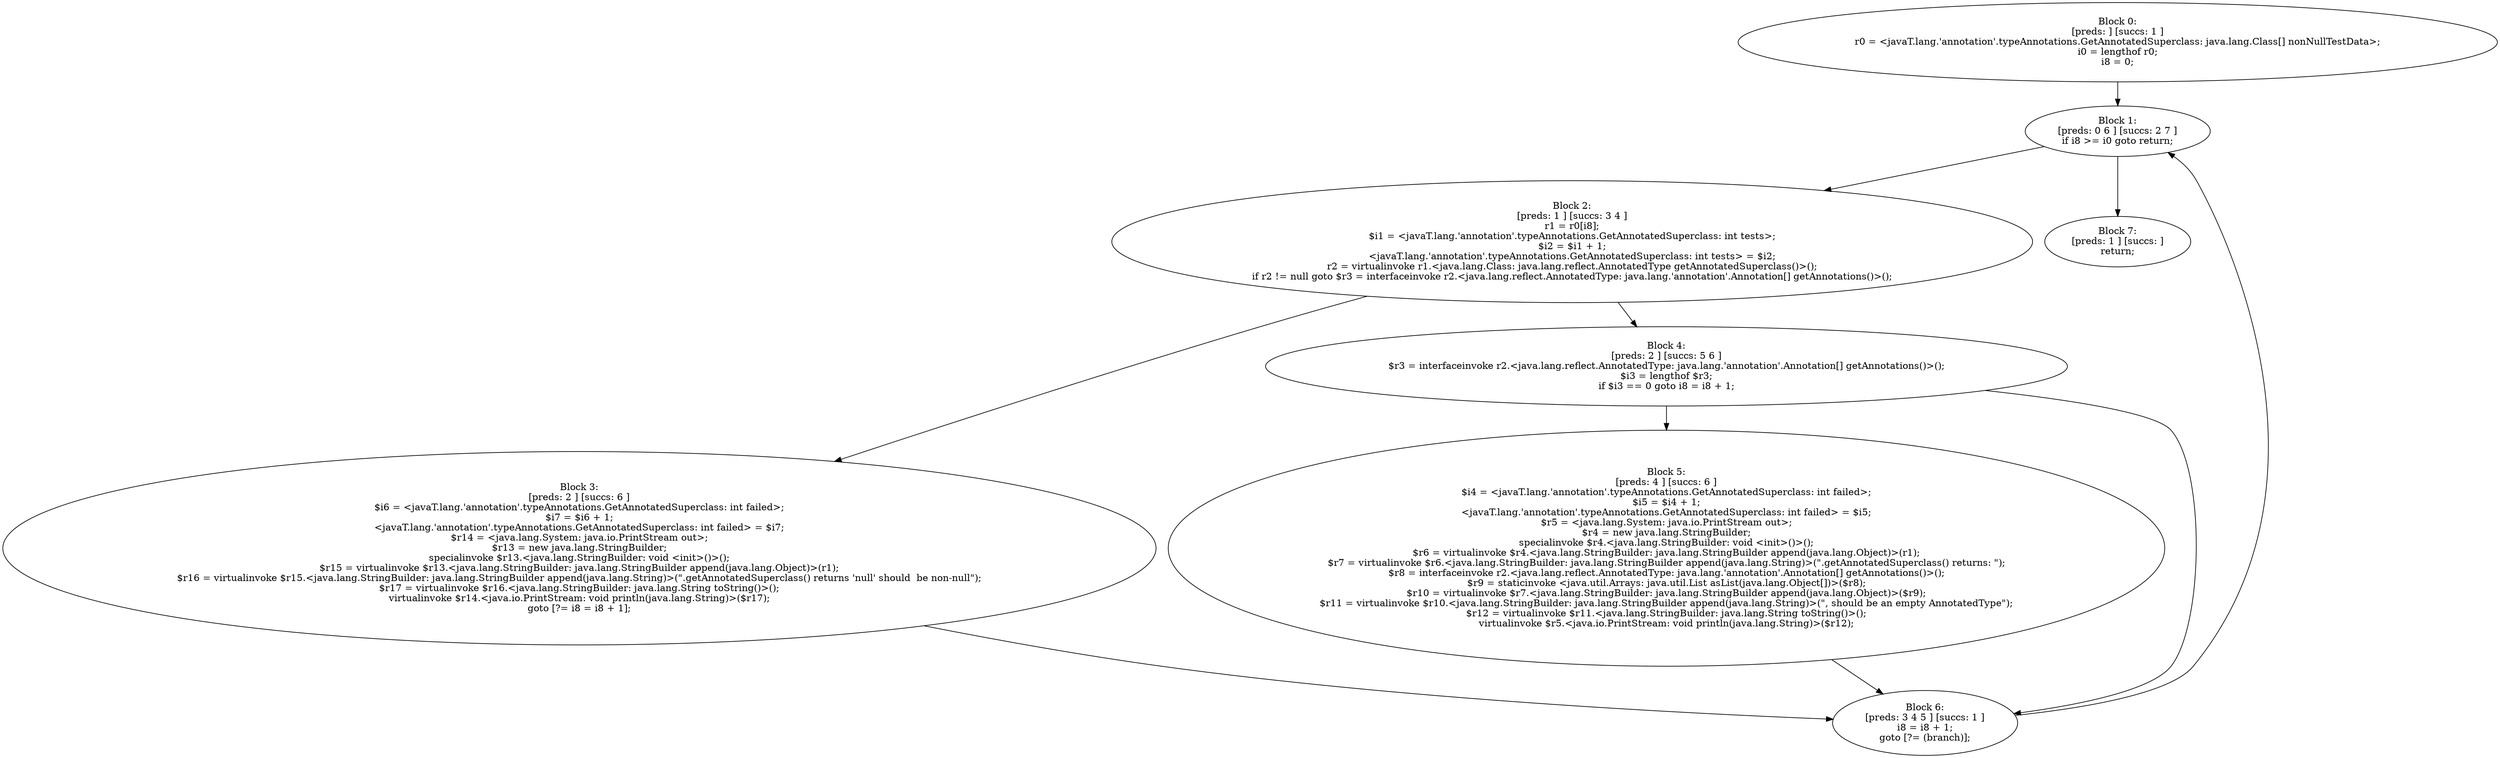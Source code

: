 digraph "unitGraph" {
    "Block 0:
[preds: ] [succs: 1 ]
r0 = <javaT.lang.'annotation'.typeAnnotations.GetAnnotatedSuperclass: java.lang.Class[] nonNullTestData>;
i0 = lengthof r0;
i8 = 0;
"
    "Block 1:
[preds: 0 6 ] [succs: 2 7 ]
if i8 >= i0 goto return;
"
    "Block 2:
[preds: 1 ] [succs: 3 4 ]
r1 = r0[i8];
$i1 = <javaT.lang.'annotation'.typeAnnotations.GetAnnotatedSuperclass: int tests>;
$i2 = $i1 + 1;
<javaT.lang.'annotation'.typeAnnotations.GetAnnotatedSuperclass: int tests> = $i2;
r2 = virtualinvoke r1.<java.lang.Class: java.lang.reflect.AnnotatedType getAnnotatedSuperclass()>();
if r2 != null goto $r3 = interfaceinvoke r2.<java.lang.reflect.AnnotatedType: java.lang.'annotation'.Annotation[] getAnnotations()>();
"
    "Block 3:
[preds: 2 ] [succs: 6 ]
$i6 = <javaT.lang.'annotation'.typeAnnotations.GetAnnotatedSuperclass: int failed>;
$i7 = $i6 + 1;
<javaT.lang.'annotation'.typeAnnotations.GetAnnotatedSuperclass: int failed> = $i7;
$r14 = <java.lang.System: java.io.PrintStream out>;
$r13 = new java.lang.StringBuilder;
specialinvoke $r13.<java.lang.StringBuilder: void <init>()>();
$r15 = virtualinvoke $r13.<java.lang.StringBuilder: java.lang.StringBuilder append(java.lang.Object)>(r1);
$r16 = virtualinvoke $r15.<java.lang.StringBuilder: java.lang.StringBuilder append(java.lang.String)>(\".getAnnotatedSuperclass() returns \'null\' should  be non-null\");
$r17 = virtualinvoke $r16.<java.lang.StringBuilder: java.lang.String toString()>();
virtualinvoke $r14.<java.io.PrintStream: void println(java.lang.String)>($r17);
goto [?= i8 = i8 + 1];
"
    "Block 4:
[preds: 2 ] [succs: 5 6 ]
$r3 = interfaceinvoke r2.<java.lang.reflect.AnnotatedType: java.lang.'annotation'.Annotation[] getAnnotations()>();
$i3 = lengthof $r3;
if $i3 == 0 goto i8 = i8 + 1;
"
    "Block 5:
[preds: 4 ] [succs: 6 ]
$i4 = <javaT.lang.'annotation'.typeAnnotations.GetAnnotatedSuperclass: int failed>;
$i5 = $i4 + 1;
<javaT.lang.'annotation'.typeAnnotations.GetAnnotatedSuperclass: int failed> = $i5;
$r5 = <java.lang.System: java.io.PrintStream out>;
$r4 = new java.lang.StringBuilder;
specialinvoke $r4.<java.lang.StringBuilder: void <init>()>();
$r6 = virtualinvoke $r4.<java.lang.StringBuilder: java.lang.StringBuilder append(java.lang.Object)>(r1);
$r7 = virtualinvoke $r6.<java.lang.StringBuilder: java.lang.StringBuilder append(java.lang.String)>(\".getAnnotatedSuperclass() returns: \");
$r8 = interfaceinvoke r2.<java.lang.reflect.AnnotatedType: java.lang.'annotation'.Annotation[] getAnnotations()>();
$r9 = staticinvoke <java.util.Arrays: java.util.List asList(java.lang.Object[])>($r8);
$r10 = virtualinvoke $r7.<java.lang.StringBuilder: java.lang.StringBuilder append(java.lang.Object)>($r9);
$r11 = virtualinvoke $r10.<java.lang.StringBuilder: java.lang.StringBuilder append(java.lang.String)>(\", should be an empty AnnotatedType\");
$r12 = virtualinvoke $r11.<java.lang.StringBuilder: java.lang.String toString()>();
virtualinvoke $r5.<java.io.PrintStream: void println(java.lang.String)>($r12);
"
    "Block 6:
[preds: 3 4 5 ] [succs: 1 ]
i8 = i8 + 1;
goto [?= (branch)];
"
    "Block 7:
[preds: 1 ] [succs: ]
return;
"
    "Block 0:
[preds: ] [succs: 1 ]
r0 = <javaT.lang.'annotation'.typeAnnotations.GetAnnotatedSuperclass: java.lang.Class[] nonNullTestData>;
i0 = lengthof r0;
i8 = 0;
"->"Block 1:
[preds: 0 6 ] [succs: 2 7 ]
if i8 >= i0 goto return;
";
    "Block 1:
[preds: 0 6 ] [succs: 2 7 ]
if i8 >= i0 goto return;
"->"Block 2:
[preds: 1 ] [succs: 3 4 ]
r1 = r0[i8];
$i1 = <javaT.lang.'annotation'.typeAnnotations.GetAnnotatedSuperclass: int tests>;
$i2 = $i1 + 1;
<javaT.lang.'annotation'.typeAnnotations.GetAnnotatedSuperclass: int tests> = $i2;
r2 = virtualinvoke r1.<java.lang.Class: java.lang.reflect.AnnotatedType getAnnotatedSuperclass()>();
if r2 != null goto $r3 = interfaceinvoke r2.<java.lang.reflect.AnnotatedType: java.lang.'annotation'.Annotation[] getAnnotations()>();
";
    "Block 1:
[preds: 0 6 ] [succs: 2 7 ]
if i8 >= i0 goto return;
"->"Block 7:
[preds: 1 ] [succs: ]
return;
";
    "Block 2:
[preds: 1 ] [succs: 3 4 ]
r1 = r0[i8];
$i1 = <javaT.lang.'annotation'.typeAnnotations.GetAnnotatedSuperclass: int tests>;
$i2 = $i1 + 1;
<javaT.lang.'annotation'.typeAnnotations.GetAnnotatedSuperclass: int tests> = $i2;
r2 = virtualinvoke r1.<java.lang.Class: java.lang.reflect.AnnotatedType getAnnotatedSuperclass()>();
if r2 != null goto $r3 = interfaceinvoke r2.<java.lang.reflect.AnnotatedType: java.lang.'annotation'.Annotation[] getAnnotations()>();
"->"Block 3:
[preds: 2 ] [succs: 6 ]
$i6 = <javaT.lang.'annotation'.typeAnnotations.GetAnnotatedSuperclass: int failed>;
$i7 = $i6 + 1;
<javaT.lang.'annotation'.typeAnnotations.GetAnnotatedSuperclass: int failed> = $i7;
$r14 = <java.lang.System: java.io.PrintStream out>;
$r13 = new java.lang.StringBuilder;
specialinvoke $r13.<java.lang.StringBuilder: void <init>()>();
$r15 = virtualinvoke $r13.<java.lang.StringBuilder: java.lang.StringBuilder append(java.lang.Object)>(r1);
$r16 = virtualinvoke $r15.<java.lang.StringBuilder: java.lang.StringBuilder append(java.lang.String)>(\".getAnnotatedSuperclass() returns \'null\' should  be non-null\");
$r17 = virtualinvoke $r16.<java.lang.StringBuilder: java.lang.String toString()>();
virtualinvoke $r14.<java.io.PrintStream: void println(java.lang.String)>($r17);
goto [?= i8 = i8 + 1];
";
    "Block 2:
[preds: 1 ] [succs: 3 4 ]
r1 = r0[i8];
$i1 = <javaT.lang.'annotation'.typeAnnotations.GetAnnotatedSuperclass: int tests>;
$i2 = $i1 + 1;
<javaT.lang.'annotation'.typeAnnotations.GetAnnotatedSuperclass: int tests> = $i2;
r2 = virtualinvoke r1.<java.lang.Class: java.lang.reflect.AnnotatedType getAnnotatedSuperclass()>();
if r2 != null goto $r3 = interfaceinvoke r2.<java.lang.reflect.AnnotatedType: java.lang.'annotation'.Annotation[] getAnnotations()>();
"->"Block 4:
[preds: 2 ] [succs: 5 6 ]
$r3 = interfaceinvoke r2.<java.lang.reflect.AnnotatedType: java.lang.'annotation'.Annotation[] getAnnotations()>();
$i3 = lengthof $r3;
if $i3 == 0 goto i8 = i8 + 1;
";
    "Block 3:
[preds: 2 ] [succs: 6 ]
$i6 = <javaT.lang.'annotation'.typeAnnotations.GetAnnotatedSuperclass: int failed>;
$i7 = $i6 + 1;
<javaT.lang.'annotation'.typeAnnotations.GetAnnotatedSuperclass: int failed> = $i7;
$r14 = <java.lang.System: java.io.PrintStream out>;
$r13 = new java.lang.StringBuilder;
specialinvoke $r13.<java.lang.StringBuilder: void <init>()>();
$r15 = virtualinvoke $r13.<java.lang.StringBuilder: java.lang.StringBuilder append(java.lang.Object)>(r1);
$r16 = virtualinvoke $r15.<java.lang.StringBuilder: java.lang.StringBuilder append(java.lang.String)>(\".getAnnotatedSuperclass() returns \'null\' should  be non-null\");
$r17 = virtualinvoke $r16.<java.lang.StringBuilder: java.lang.String toString()>();
virtualinvoke $r14.<java.io.PrintStream: void println(java.lang.String)>($r17);
goto [?= i8 = i8 + 1];
"->"Block 6:
[preds: 3 4 5 ] [succs: 1 ]
i8 = i8 + 1;
goto [?= (branch)];
";
    "Block 4:
[preds: 2 ] [succs: 5 6 ]
$r3 = interfaceinvoke r2.<java.lang.reflect.AnnotatedType: java.lang.'annotation'.Annotation[] getAnnotations()>();
$i3 = lengthof $r3;
if $i3 == 0 goto i8 = i8 + 1;
"->"Block 5:
[preds: 4 ] [succs: 6 ]
$i4 = <javaT.lang.'annotation'.typeAnnotations.GetAnnotatedSuperclass: int failed>;
$i5 = $i4 + 1;
<javaT.lang.'annotation'.typeAnnotations.GetAnnotatedSuperclass: int failed> = $i5;
$r5 = <java.lang.System: java.io.PrintStream out>;
$r4 = new java.lang.StringBuilder;
specialinvoke $r4.<java.lang.StringBuilder: void <init>()>();
$r6 = virtualinvoke $r4.<java.lang.StringBuilder: java.lang.StringBuilder append(java.lang.Object)>(r1);
$r7 = virtualinvoke $r6.<java.lang.StringBuilder: java.lang.StringBuilder append(java.lang.String)>(\".getAnnotatedSuperclass() returns: \");
$r8 = interfaceinvoke r2.<java.lang.reflect.AnnotatedType: java.lang.'annotation'.Annotation[] getAnnotations()>();
$r9 = staticinvoke <java.util.Arrays: java.util.List asList(java.lang.Object[])>($r8);
$r10 = virtualinvoke $r7.<java.lang.StringBuilder: java.lang.StringBuilder append(java.lang.Object)>($r9);
$r11 = virtualinvoke $r10.<java.lang.StringBuilder: java.lang.StringBuilder append(java.lang.String)>(\", should be an empty AnnotatedType\");
$r12 = virtualinvoke $r11.<java.lang.StringBuilder: java.lang.String toString()>();
virtualinvoke $r5.<java.io.PrintStream: void println(java.lang.String)>($r12);
";
    "Block 4:
[preds: 2 ] [succs: 5 6 ]
$r3 = interfaceinvoke r2.<java.lang.reflect.AnnotatedType: java.lang.'annotation'.Annotation[] getAnnotations()>();
$i3 = lengthof $r3;
if $i3 == 0 goto i8 = i8 + 1;
"->"Block 6:
[preds: 3 4 5 ] [succs: 1 ]
i8 = i8 + 1;
goto [?= (branch)];
";
    "Block 5:
[preds: 4 ] [succs: 6 ]
$i4 = <javaT.lang.'annotation'.typeAnnotations.GetAnnotatedSuperclass: int failed>;
$i5 = $i4 + 1;
<javaT.lang.'annotation'.typeAnnotations.GetAnnotatedSuperclass: int failed> = $i5;
$r5 = <java.lang.System: java.io.PrintStream out>;
$r4 = new java.lang.StringBuilder;
specialinvoke $r4.<java.lang.StringBuilder: void <init>()>();
$r6 = virtualinvoke $r4.<java.lang.StringBuilder: java.lang.StringBuilder append(java.lang.Object)>(r1);
$r7 = virtualinvoke $r6.<java.lang.StringBuilder: java.lang.StringBuilder append(java.lang.String)>(\".getAnnotatedSuperclass() returns: \");
$r8 = interfaceinvoke r2.<java.lang.reflect.AnnotatedType: java.lang.'annotation'.Annotation[] getAnnotations()>();
$r9 = staticinvoke <java.util.Arrays: java.util.List asList(java.lang.Object[])>($r8);
$r10 = virtualinvoke $r7.<java.lang.StringBuilder: java.lang.StringBuilder append(java.lang.Object)>($r9);
$r11 = virtualinvoke $r10.<java.lang.StringBuilder: java.lang.StringBuilder append(java.lang.String)>(\", should be an empty AnnotatedType\");
$r12 = virtualinvoke $r11.<java.lang.StringBuilder: java.lang.String toString()>();
virtualinvoke $r5.<java.io.PrintStream: void println(java.lang.String)>($r12);
"->"Block 6:
[preds: 3 4 5 ] [succs: 1 ]
i8 = i8 + 1;
goto [?= (branch)];
";
    "Block 6:
[preds: 3 4 5 ] [succs: 1 ]
i8 = i8 + 1;
goto [?= (branch)];
"->"Block 1:
[preds: 0 6 ] [succs: 2 7 ]
if i8 >= i0 goto return;
";
}
